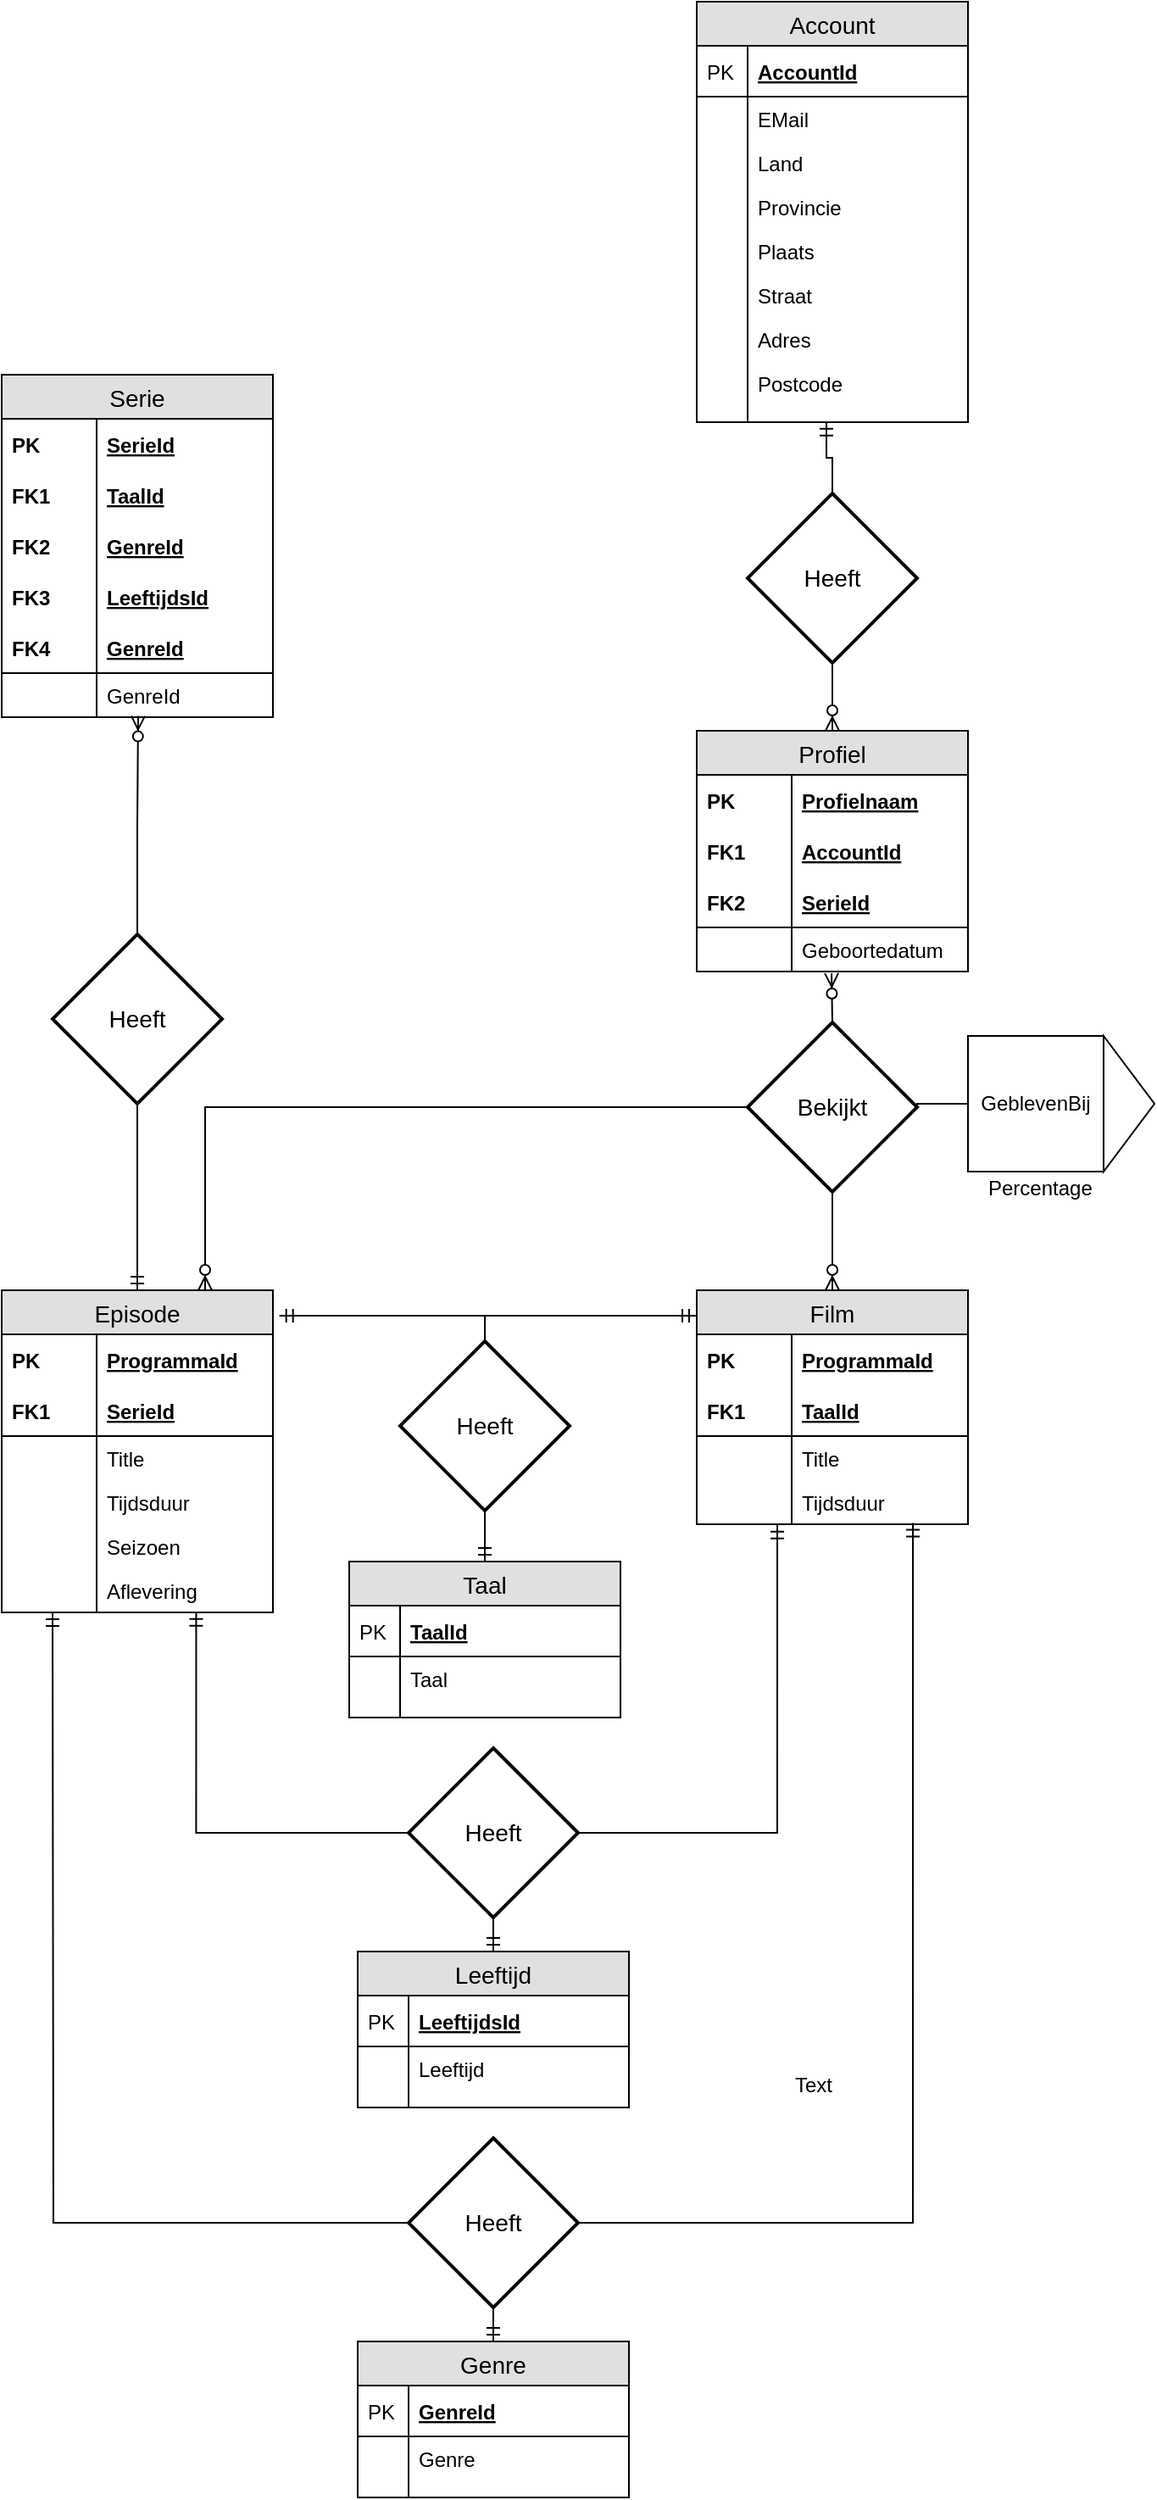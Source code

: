 <mxfile version="12.2.2" type="device" pages="1"><diagram id="GTF6Y3XMVISHfkGuBx8w" name="Page-1"><mxGraphModel dx="1010" dy="579" grid="1" gridSize="10" guides="0" tooltips="1" connect="1" arrows="1" fold="1" page="1" pageScale="1" pageWidth="727" pageHeight="869" math="0" shadow="0"><root><mxCell id="0"/><mxCell id="1" parent="0"/><mxCell id="_Yb_HPhV_zAdE_0xKmU--7" value="Taal" style="swimlane;fontStyle=0;childLayout=stackLayout;horizontal=1;startSize=26;fillColor=#e0e0e0;horizontalStack=0;resizeParent=1;resizeParentMax=0;resizeLast=0;collapsible=1;marginBottom=0;swimlaneFillColor=#ffffff;align=center;fontSize=14;" parent="1" vertex="1"><mxGeometry x="235" y="950" width="160" height="92" as="geometry"/></mxCell><mxCell id="_Yb_HPhV_zAdE_0xKmU--8" value="TaalId" style="shape=partialRectangle;top=0;left=0;right=0;bottom=1;align=left;verticalAlign=middle;fillColor=none;spacingLeft=34;spacingRight=4;overflow=hidden;rotatable=0;points=[[0,0.5],[1,0.5]];portConstraint=eastwest;dropTarget=0;fontStyle=5;fontSize=12;" parent="_Yb_HPhV_zAdE_0xKmU--7" vertex="1"><mxGeometry y="26" width="160" height="30" as="geometry"/></mxCell><mxCell id="_Yb_HPhV_zAdE_0xKmU--9" value="PK" style="shape=partialRectangle;top=0;left=0;bottom=0;fillColor=none;align=left;verticalAlign=middle;spacingLeft=4;spacingRight=4;overflow=hidden;rotatable=0;points=[];portConstraint=eastwest;part=1;fontSize=12;" parent="_Yb_HPhV_zAdE_0xKmU--8" vertex="1" connectable="0"><mxGeometry width="30" height="30" as="geometry"/></mxCell><mxCell id="_Yb_HPhV_zAdE_0xKmU--10" value="Taal" style="shape=partialRectangle;top=0;left=0;right=0;bottom=0;align=left;verticalAlign=top;fillColor=none;spacingLeft=34;spacingRight=4;overflow=hidden;rotatable=0;points=[[0,0.5],[1,0.5]];portConstraint=eastwest;dropTarget=0;fontSize=12;" parent="_Yb_HPhV_zAdE_0xKmU--7" vertex="1"><mxGeometry y="56" width="160" height="26" as="geometry"/></mxCell><mxCell id="_Yb_HPhV_zAdE_0xKmU--11" value="" style="shape=partialRectangle;top=0;left=0;bottom=0;fillColor=none;align=left;verticalAlign=top;spacingLeft=4;spacingRight=4;overflow=hidden;rotatable=0;points=[];portConstraint=eastwest;part=1;fontSize=12;" parent="_Yb_HPhV_zAdE_0xKmU--10" vertex="1" connectable="0"><mxGeometry width="30" height="26" as="geometry"/></mxCell><mxCell id="_Yb_HPhV_zAdE_0xKmU--16" value="" style="shape=partialRectangle;top=0;left=0;right=0;bottom=0;align=left;verticalAlign=top;fillColor=none;spacingLeft=34;spacingRight=4;overflow=hidden;rotatable=0;points=[[0,0.5],[1,0.5]];portConstraint=eastwest;dropTarget=0;fontSize=12;" parent="_Yb_HPhV_zAdE_0xKmU--7" vertex="1"><mxGeometry y="82" width="160" height="10" as="geometry"/></mxCell><mxCell id="_Yb_HPhV_zAdE_0xKmU--17" value="" style="shape=partialRectangle;top=0;left=0;bottom=0;fillColor=none;align=left;verticalAlign=top;spacingLeft=4;spacingRight=4;overflow=hidden;rotatable=0;points=[];portConstraint=eastwest;part=1;fontSize=12;" parent="_Yb_HPhV_zAdE_0xKmU--16" vertex="1" connectable="0"><mxGeometry width="30" height="10" as="geometry"/></mxCell><mxCell id="_Yb_HPhV_zAdE_0xKmU--18" value="Leeftijd" style="swimlane;fontStyle=0;childLayout=stackLayout;horizontal=1;startSize=26;fillColor=#e0e0e0;horizontalStack=0;resizeParent=1;resizeParentMax=0;resizeLast=0;collapsible=1;marginBottom=0;swimlaneFillColor=#ffffff;align=center;fontSize=14;" parent="1" vertex="1"><mxGeometry x="240" y="1180" width="160" height="92" as="geometry"/></mxCell><mxCell id="_Yb_HPhV_zAdE_0xKmU--19" value="LeeftijdsId" style="shape=partialRectangle;top=0;left=0;right=0;bottom=1;align=left;verticalAlign=middle;fillColor=none;spacingLeft=34;spacingRight=4;overflow=hidden;rotatable=0;points=[[0,0.5],[1,0.5]];portConstraint=eastwest;dropTarget=0;fontStyle=5;fontSize=12;" parent="_Yb_HPhV_zAdE_0xKmU--18" vertex="1"><mxGeometry y="26" width="160" height="30" as="geometry"/></mxCell><mxCell id="_Yb_HPhV_zAdE_0xKmU--20" value="PK" style="shape=partialRectangle;top=0;left=0;bottom=0;fillColor=none;align=left;verticalAlign=middle;spacingLeft=4;spacingRight=4;overflow=hidden;rotatable=0;points=[];portConstraint=eastwest;part=1;fontSize=12;" parent="_Yb_HPhV_zAdE_0xKmU--19" vertex="1" connectable="0"><mxGeometry width="30" height="30" as="geometry"/></mxCell><mxCell id="_Yb_HPhV_zAdE_0xKmU--21" value="Leeftijd" style="shape=partialRectangle;top=0;left=0;right=0;bottom=0;align=left;verticalAlign=top;fillColor=none;spacingLeft=34;spacingRight=4;overflow=hidden;rotatable=0;points=[[0,0.5],[1,0.5]];portConstraint=eastwest;dropTarget=0;fontSize=12;" parent="_Yb_HPhV_zAdE_0xKmU--18" vertex="1"><mxGeometry y="56" width="160" height="26" as="geometry"/></mxCell><mxCell id="_Yb_HPhV_zAdE_0xKmU--22" value="" style="shape=partialRectangle;top=0;left=0;bottom=0;fillColor=none;align=left;verticalAlign=top;spacingLeft=4;spacingRight=4;overflow=hidden;rotatable=0;points=[];portConstraint=eastwest;part=1;fontSize=12;" parent="_Yb_HPhV_zAdE_0xKmU--21" vertex="1" connectable="0"><mxGeometry width="30" height="26" as="geometry"/></mxCell><mxCell id="_Yb_HPhV_zAdE_0xKmU--27" value="" style="shape=partialRectangle;top=0;left=0;right=0;bottom=0;align=left;verticalAlign=top;fillColor=none;spacingLeft=34;spacingRight=4;overflow=hidden;rotatable=0;points=[[0,0.5],[1,0.5]];portConstraint=eastwest;dropTarget=0;fontSize=12;" parent="_Yb_HPhV_zAdE_0xKmU--18" vertex="1"><mxGeometry y="82" width="160" height="10" as="geometry"/></mxCell><mxCell id="_Yb_HPhV_zAdE_0xKmU--28" value="" style="shape=partialRectangle;top=0;left=0;bottom=0;fillColor=none;align=left;verticalAlign=top;spacingLeft=4;spacingRight=4;overflow=hidden;rotatable=0;points=[];portConstraint=eastwest;part=1;fontSize=12;" parent="_Yb_HPhV_zAdE_0xKmU--27" vertex="1" connectable="0"><mxGeometry width="30" height="10" as="geometry"/></mxCell><mxCell id="_Yb_HPhV_zAdE_0xKmU--29" value="Genre" style="swimlane;fontStyle=0;childLayout=stackLayout;horizontal=1;startSize=26;fillColor=#e0e0e0;horizontalStack=0;resizeParent=1;resizeParentMax=0;resizeLast=0;collapsible=1;marginBottom=0;swimlaneFillColor=#ffffff;align=center;fontSize=14;" parent="1" vertex="1"><mxGeometry x="240" y="1410" width="160" height="92" as="geometry"/></mxCell><mxCell id="_Yb_HPhV_zAdE_0xKmU--30" value="GenreId" style="shape=partialRectangle;top=0;left=0;right=0;bottom=1;align=left;verticalAlign=middle;fillColor=none;spacingLeft=34;spacingRight=4;overflow=hidden;rotatable=0;points=[[0,0.5],[1,0.5]];portConstraint=eastwest;dropTarget=0;fontStyle=5;fontSize=12;" parent="_Yb_HPhV_zAdE_0xKmU--29" vertex="1"><mxGeometry y="26" width="160" height="30" as="geometry"/></mxCell><mxCell id="_Yb_HPhV_zAdE_0xKmU--31" value="PK" style="shape=partialRectangle;top=0;left=0;bottom=0;fillColor=none;align=left;verticalAlign=middle;spacingLeft=4;spacingRight=4;overflow=hidden;rotatable=0;points=[];portConstraint=eastwest;part=1;fontSize=12;" parent="_Yb_HPhV_zAdE_0xKmU--30" vertex="1" connectable="0"><mxGeometry width="30" height="30" as="geometry"/></mxCell><mxCell id="_Yb_HPhV_zAdE_0xKmU--32" value="Genre" style="shape=partialRectangle;top=0;left=0;right=0;bottom=0;align=left;verticalAlign=top;fillColor=none;spacingLeft=34;spacingRight=4;overflow=hidden;rotatable=0;points=[[0,0.5],[1,0.5]];portConstraint=eastwest;dropTarget=0;fontSize=12;" parent="_Yb_HPhV_zAdE_0xKmU--29" vertex="1"><mxGeometry y="56" width="160" height="26" as="geometry"/></mxCell><mxCell id="_Yb_HPhV_zAdE_0xKmU--33" value="" style="shape=partialRectangle;top=0;left=0;bottom=0;fillColor=none;align=left;verticalAlign=top;spacingLeft=4;spacingRight=4;overflow=hidden;rotatable=0;points=[];portConstraint=eastwest;part=1;fontSize=12;" parent="_Yb_HPhV_zAdE_0xKmU--32" vertex="1" connectable="0"><mxGeometry width="30" height="26" as="geometry"/></mxCell><mxCell id="_Yb_HPhV_zAdE_0xKmU--38" value="" style="shape=partialRectangle;top=0;left=0;right=0;bottom=0;align=left;verticalAlign=top;fillColor=none;spacingLeft=34;spacingRight=4;overflow=hidden;rotatable=0;points=[[0,0.5],[1,0.5]];portConstraint=eastwest;dropTarget=0;fontSize=12;" parent="_Yb_HPhV_zAdE_0xKmU--29" vertex="1"><mxGeometry y="82" width="160" height="10" as="geometry"/></mxCell><mxCell id="_Yb_HPhV_zAdE_0xKmU--39" value="" style="shape=partialRectangle;top=0;left=0;bottom=0;fillColor=none;align=left;verticalAlign=top;spacingLeft=4;spacingRight=4;overflow=hidden;rotatable=0;points=[];portConstraint=eastwest;part=1;fontSize=12;" parent="_Yb_HPhV_zAdE_0xKmU--38" vertex="1" connectable="0"><mxGeometry width="30" height="10" as="geometry"/></mxCell><mxCell id="_Yb_HPhV_zAdE_0xKmU--40" value="Serie" style="swimlane;fontStyle=0;childLayout=stackLayout;horizontal=1;startSize=26;fillColor=#e0e0e0;horizontalStack=0;resizeParent=1;resizeParentMax=0;resizeLast=0;collapsible=1;marginBottom=0;swimlaneFillColor=#ffffff;align=center;fontSize=14;" parent="1" vertex="1"><mxGeometry x="30" y="250" width="160" height="202" as="geometry"/></mxCell><mxCell id="_Yb_HPhV_zAdE_0xKmU--41" value="SerieId" style="shape=partialRectangle;top=0;left=0;right=0;bottom=0;align=left;verticalAlign=middle;fillColor=none;spacingLeft=60;spacingRight=4;overflow=hidden;rotatable=0;points=[[0,0.5],[1,0.5]];portConstraint=eastwest;dropTarget=0;fontStyle=5;fontSize=12;" parent="_Yb_HPhV_zAdE_0xKmU--40" vertex="1"><mxGeometry y="26" width="160" height="30" as="geometry"/></mxCell><mxCell id="_Yb_HPhV_zAdE_0xKmU--42" value="PK" style="shape=partialRectangle;fontStyle=1;top=0;left=0;bottom=0;fillColor=none;align=left;verticalAlign=middle;spacingLeft=4;spacingRight=4;overflow=hidden;rotatable=0;points=[];portConstraint=eastwest;part=1;fontSize=12;" parent="_Yb_HPhV_zAdE_0xKmU--41" vertex="1" connectable="0"><mxGeometry width="56" height="30" as="geometry"/></mxCell><mxCell id="_Yb_HPhV_zAdE_0xKmU--49" value="TaalId" style="shape=partialRectangle;top=0;left=0;right=0;bottom=0;align=left;verticalAlign=middle;fillColor=none;spacingLeft=60;spacingRight=4;overflow=hidden;rotatable=0;points=[[0,0.5],[1,0.5]];portConstraint=eastwest;dropTarget=0;fontStyle=5;fontSize=12;dashed=1;" parent="_Yb_HPhV_zAdE_0xKmU--40" vertex="1"><mxGeometry y="56" width="160" height="30" as="geometry"/></mxCell><mxCell id="_Yb_HPhV_zAdE_0xKmU--50" value="FK1" style="shape=partialRectangle;fontStyle=1;top=0;left=0;bottom=0;fillColor=none;align=left;verticalAlign=middle;spacingLeft=4;spacingRight=4;overflow=hidden;rotatable=0;points=[];portConstraint=eastwest;part=1;fontSize=12;" parent="_Yb_HPhV_zAdE_0xKmU--49" vertex="1" connectable="0"><mxGeometry width="56" height="30" as="geometry"/></mxCell><mxCell id="_Yb_HPhV_zAdE_0xKmU--53" value="GenreId" style="shape=partialRectangle;top=0;left=0;right=0;bottom=0;align=left;verticalAlign=middle;fillColor=none;spacingLeft=60;spacingRight=4;overflow=hidden;rotatable=0;points=[[0,0.5],[1,0.5]];portConstraint=eastwest;dropTarget=0;fontStyle=5;fontSize=12;dashed=1;" parent="_Yb_HPhV_zAdE_0xKmU--40" vertex="1"><mxGeometry y="86" width="160" height="30" as="geometry"/></mxCell><mxCell id="_Yb_HPhV_zAdE_0xKmU--54" value="FK2" style="shape=partialRectangle;fontStyle=1;top=0;left=0;bottom=0;fillColor=none;align=left;verticalAlign=middle;spacingLeft=4;spacingRight=4;overflow=hidden;rotatable=0;points=[];portConstraint=eastwest;part=1;fontSize=12;" parent="_Yb_HPhV_zAdE_0xKmU--53" vertex="1" connectable="0"><mxGeometry width="56" height="30" as="geometry"/></mxCell><mxCell id="_Yb_HPhV_zAdE_0xKmU--51" value="LeeftijdsId" style="shape=partialRectangle;top=0;left=0;right=0;bottom=0;align=left;verticalAlign=middle;fillColor=none;spacingLeft=60;spacingRight=4;overflow=hidden;rotatable=0;points=[[0,0.5],[1,0.5]];portConstraint=eastwest;dropTarget=0;fontStyle=5;fontSize=12;dashed=1;" parent="_Yb_HPhV_zAdE_0xKmU--40" vertex="1"><mxGeometry y="116" width="160" height="30" as="geometry"/></mxCell><mxCell id="_Yb_HPhV_zAdE_0xKmU--52" value="FK3" style="shape=partialRectangle;fontStyle=1;top=0;left=0;bottom=0;fillColor=none;align=left;verticalAlign=middle;spacingLeft=4;spacingRight=4;overflow=hidden;rotatable=0;points=[];portConstraint=eastwest;part=1;fontSize=12;" parent="_Yb_HPhV_zAdE_0xKmU--51" vertex="1" connectable="0"><mxGeometry width="56" height="30" as="geometry"/></mxCell><mxCell id="_Yb_HPhV_zAdE_0xKmU--43" value="GenreId" style="shape=partialRectangle;top=0;left=0;right=0;bottom=1;align=left;verticalAlign=middle;fillColor=none;spacingLeft=60;spacingRight=4;overflow=hidden;rotatable=0;points=[[0,0.5],[1,0.5]];portConstraint=eastwest;dropTarget=0;fontStyle=5;fontSize=12;" parent="_Yb_HPhV_zAdE_0xKmU--40" vertex="1"><mxGeometry y="146" width="160" height="30" as="geometry"/></mxCell><mxCell id="_Yb_HPhV_zAdE_0xKmU--44" value="FK4" style="shape=partialRectangle;fontStyle=1;top=0;left=0;bottom=0;fillColor=none;align=left;verticalAlign=middle;spacingLeft=4;spacingRight=4;overflow=hidden;rotatable=0;points=[];portConstraint=eastwest;part=1;fontSize=12;" parent="_Yb_HPhV_zAdE_0xKmU--43" vertex="1" connectable="0"><mxGeometry width="56" height="30" as="geometry"/></mxCell><mxCell id="_Yb_HPhV_zAdE_0xKmU--45" value="GenreId" style="shape=partialRectangle;top=0;left=0;right=0;bottom=0;align=left;verticalAlign=top;fillColor=none;spacingLeft=60;spacingRight=4;overflow=hidden;rotatable=0;points=[[0,0.5],[1,0.5]];portConstraint=eastwest;dropTarget=0;fontSize=12;" parent="_Yb_HPhV_zAdE_0xKmU--40" vertex="1"><mxGeometry y="176" width="160" height="26" as="geometry"/></mxCell><mxCell id="_Yb_HPhV_zAdE_0xKmU--46" value="" style="shape=partialRectangle;top=0;left=0;bottom=0;fillColor=none;align=left;verticalAlign=top;spacingLeft=4;spacingRight=4;overflow=hidden;rotatable=0;points=[];portConstraint=eastwest;part=1;fontSize=12;" parent="_Yb_HPhV_zAdE_0xKmU--45" vertex="1" connectable="0"><mxGeometry width="56" height="26" as="geometry"/></mxCell><mxCell id="_Yb_HPhV_zAdE_0xKmU--80" value="Episode" style="swimlane;fontStyle=0;childLayout=stackLayout;horizontal=1;startSize=26;fillColor=#e0e0e0;horizontalStack=0;resizeParent=1;resizeParentMax=0;resizeLast=0;collapsible=1;marginBottom=0;swimlaneFillColor=#ffffff;align=center;fontSize=14;" parent="1" vertex="1"><mxGeometry x="30" y="790" width="160" height="190" as="geometry"/></mxCell><mxCell id="_Yb_HPhV_zAdE_0xKmU--81" value="ProgrammaId" style="shape=partialRectangle;top=0;left=0;right=0;bottom=0;align=left;verticalAlign=middle;fillColor=none;spacingLeft=60;spacingRight=4;overflow=hidden;rotatable=0;points=[[0,0.5],[1,0.5]];portConstraint=eastwest;dropTarget=0;fontStyle=5;fontSize=12;" parent="_Yb_HPhV_zAdE_0xKmU--80" vertex="1"><mxGeometry y="26" width="160" height="30" as="geometry"/></mxCell><mxCell id="_Yb_HPhV_zAdE_0xKmU--82" value="PK" style="shape=partialRectangle;fontStyle=1;top=0;left=0;bottom=0;fillColor=none;align=left;verticalAlign=middle;spacingLeft=4;spacingRight=4;overflow=hidden;rotatable=0;points=[];portConstraint=eastwest;part=1;fontSize=12;" parent="_Yb_HPhV_zAdE_0xKmU--81" vertex="1" connectable="0"><mxGeometry width="56" height="30" as="geometry"/></mxCell><mxCell id="_Yb_HPhV_zAdE_0xKmU--83" value="SerieId" style="shape=partialRectangle;top=0;left=0;right=0;bottom=1;align=left;verticalAlign=middle;fillColor=none;spacingLeft=60;spacingRight=4;overflow=hidden;rotatable=0;points=[[0,0.5],[1,0.5]];portConstraint=eastwest;dropTarget=0;fontStyle=5;fontSize=12;" parent="_Yb_HPhV_zAdE_0xKmU--80" vertex="1"><mxGeometry y="56" width="160" height="30" as="geometry"/></mxCell><mxCell id="_Yb_HPhV_zAdE_0xKmU--84" value="FK1" style="shape=partialRectangle;fontStyle=1;top=0;left=0;bottom=0;fillColor=none;align=left;verticalAlign=middle;spacingLeft=4;spacingRight=4;overflow=hidden;rotatable=0;points=[];portConstraint=eastwest;part=1;fontSize=12;" parent="_Yb_HPhV_zAdE_0xKmU--83" vertex="1" connectable="0"><mxGeometry width="56" height="30" as="geometry"/></mxCell><mxCell id="_Yb_HPhV_zAdE_0xKmU--85" value="Title" style="shape=partialRectangle;top=0;left=0;right=0;bottom=0;align=left;verticalAlign=top;fillColor=none;spacingLeft=60;spacingRight=4;overflow=hidden;rotatable=0;points=[[0,0.5],[1,0.5]];portConstraint=eastwest;dropTarget=0;fontSize=12;" parent="_Yb_HPhV_zAdE_0xKmU--80" vertex="1"><mxGeometry y="86" width="160" height="26" as="geometry"/></mxCell><mxCell id="_Yb_HPhV_zAdE_0xKmU--86" value="" style="shape=partialRectangle;top=0;left=0;bottom=0;fillColor=none;align=left;verticalAlign=top;spacingLeft=4;spacingRight=4;overflow=hidden;rotatable=0;points=[];portConstraint=eastwest;part=1;fontSize=12;" parent="_Yb_HPhV_zAdE_0xKmU--85" vertex="1" connectable="0"><mxGeometry width="56" height="26" as="geometry"/></mxCell><mxCell id="_Yb_HPhV_zAdE_0xKmU--92" value="Tijdsduur" style="shape=partialRectangle;top=0;left=0;right=0;bottom=0;align=left;verticalAlign=top;fillColor=none;spacingLeft=60;spacingRight=4;overflow=hidden;rotatable=0;points=[[0,0.5],[1,0.5]];portConstraint=eastwest;dropTarget=0;fontSize=12;" parent="_Yb_HPhV_zAdE_0xKmU--80" vertex="1"><mxGeometry y="112" width="160" height="26" as="geometry"/></mxCell><mxCell id="_Yb_HPhV_zAdE_0xKmU--93" value="" style="shape=partialRectangle;top=0;left=0;bottom=0;fillColor=none;align=left;verticalAlign=top;spacingLeft=4;spacingRight=4;overflow=hidden;rotatable=0;points=[];portConstraint=eastwest;part=1;fontSize=12;" parent="_Yb_HPhV_zAdE_0xKmU--92" vertex="1" connectable="0"><mxGeometry width="56" height="26" as="geometry"/></mxCell><mxCell id="_Yb_HPhV_zAdE_0xKmU--94" value="Seizoen" style="shape=partialRectangle;top=0;left=0;right=0;bottom=0;align=left;verticalAlign=top;fillColor=none;spacingLeft=60;spacingRight=4;overflow=hidden;rotatable=0;points=[[0,0.5],[1,0.5]];portConstraint=eastwest;dropTarget=0;fontSize=12;" parent="_Yb_HPhV_zAdE_0xKmU--80" vertex="1"><mxGeometry y="138" width="160" height="26" as="geometry"/></mxCell><mxCell id="_Yb_HPhV_zAdE_0xKmU--95" value="" style="shape=partialRectangle;top=0;left=0;bottom=0;fillColor=none;align=left;verticalAlign=top;spacingLeft=4;spacingRight=4;overflow=hidden;rotatable=0;points=[];portConstraint=eastwest;part=1;fontSize=12;" parent="_Yb_HPhV_zAdE_0xKmU--94" vertex="1" connectable="0"><mxGeometry width="56" height="26" as="geometry"/></mxCell><mxCell id="_Yb_HPhV_zAdE_0xKmU--96" value="Aflevering" style="shape=partialRectangle;top=0;left=0;right=0;bottom=0;align=left;verticalAlign=top;fillColor=none;spacingLeft=60;spacingRight=4;overflow=hidden;rotatable=0;points=[[0,0.5],[1,0.5]];portConstraint=eastwest;dropTarget=0;fontSize=12;" parent="_Yb_HPhV_zAdE_0xKmU--80" vertex="1"><mxGeometry y="164" width="160" height="26" as="geometry"/></mxCell><mxCell id="_Yb_HPhV_zAdE_0xKmU--97" value="" style="shape=partialRectangle;top=0;left=0;bottom=0;fillColor=none;align=left;verticalAlign=top;spacingLeft=4;spacingRight=4;overflow=hidden;rotatable=0;points=[];portConstraint=eastwest;part=1;fontSize=12;" parent="_Yb_HPhV_zAdE_0xKmU--96" vertex="1" connectable="0"><mxGeometry width="56" height="26" as="geometry"/></mxCell><mxCell id="_Yb_HPhV_zAdE_0xKmU--98" value="Film" style="swimlane;fontStyle=0;childLayout=stackLayout;horizontal=1;startSize=26;fillColor=#e0e0e0;horizontalStack=0;resizeParent=1;resizeParentMax=0;resizeLast=0;collapsible=1;marginBottom=0;swimlaneFillColor=#ffffff;align=center;fontSize=14;" parent="1" vertex="1"><mxGeometry x="440" y="790" width="160" height="138" as="geometry"/></mxCell><mxCell id="_Yb_HPhV_zAdE_0xKmU--99" value="ProgrammaId" style="shape=partialRectangle;top=0;left=0;right=0;bottom=0;align=left;verticalAlign=middle;fillColor=none;spacingLeft=60;spacingRight=4;overflow=hidden;rotatable=0;points=[[0,0.5],[1,0.5]];portConstraint=eastwest;dropTarget=0;fontStyle=5;fontSize=12;" parent="_Yb_HPhV_zAdE_0xKmU--98" vertex="1"><mxGeometry y="26" width="160" height="30" as="geometry"/></mxCell><mxCell id="_Yb_HPhV_zAdE_0xKmU--100" value="PK" style="shape=partialRectangle;fontStyle=1;top=0;left=0;bottom=0;fillColor=none;align=left;verticalAlign=middle;spacingLeft=4;spacingRight=4;overflow=hidden;rotatable=0;points=[];portConstraint=eastwest;part=1;fontSize=12;" parent="_Yb_HPhV_zAdE_0xKmU--99" vertex="1" connectable="0"><mxGeometry width="56" height="30" as="geometry"/></mxCell><mxCell id="_Yb_HPhV_zAdE_0xKmU--101" value="TaalId" style="shape=partialRectangle;top=0;left=0;right=0;bottom=1;align=left;verticalAlign=middle;fillColor=none;spacingLeft=60;spacingRight=4;overflow=hidden;rotatable=0;points=[[0,0.5],[1,0.5]];portConstraint=eastwest;dropTarget=0;fontStyle=5;fontSize=12;" parent="_Yb_HPhV_zAdE_0xKmU--98" vertex="1"><mxGeometry y="56" width="160" height="30" as="geometry"/></mxCell><mxCell id="_Yb_HPhV_zAdE_0xKmU--102" value="FK1" style="shape=partialRectangle;fontStyle=1;top=0;left=0;bottom=0;fillColor=none;align=left;verticalAlign=middle;spacingLeft=4;spacingRight=4;overflow=hidden;rotatable=0;points=[];portConstraint=eastwest;part=1;fontSize=12;" parent="_Yb_HPhV_zAdE_0xKmU--101" vertex="1" connectable="0"><mxGeometry width="56" height="30" as="geometry"/></mxCell><mxCell id="_Yb_HPhV_zAdE_0xKmU--103" value="Title" style="shape=partialRectangle;top=0;left=0;right=0;bottom=0;align=left;verticalAlign=top;fillColor=none;spacingLeft=60;spacingRight=4;overflow=hidden;rotatable=0;points=[[0,0.5],[1,0.5]];portConstraint=eastwest;dropTarget=0;fontSize=12;" parent="_Yb_HPhV_zAdE_0xKmU--98" vertex="1"><mxGeometry y="86" width="160" height="26" as="geometry"/></mxCell><mxCell id="_Yb_HPhV_zAdE_0xKmU--104" value="" style="shape=partialRectangle;top=0;left=0;bottom=0;fillColor=none;align=left;verticalAlign=top;spacingLeft=4;spacingRight=4;overflow=hidden;rotatable=0;points=[];portConstraint=eastwest;part=1;fontSize=12;" parent="_Yb_HPhV_zAdE_0xKmU--103" vertex="1" connectable="0"><mxGeometry width="56" height="26" as="geometry"/></mxCell><mxCell id="_Yb_HPhV_zAdE_0xKmU--105" value="Tijdsduur" style="shape=partialRectangle;top=0;left=0;right=0;bottom=0;align=left;verticalAlign=top;fillColor=none;spacingLeft=60;spacingRight=4;overflow=hidden;rotatable=0;points=[[0,0.5],[1,0.5]];portConstraint=eastwest;dropTarget=0;fontSize=12;" parent="_Yb_HPhV_zAdE_0xKmU--98" vertex="1"><mxGeometry y="112" width="160" height="26" as="geometry"/></mxCell><mxCell id="_Yb_HPhV_zAdE_0xKmU--106" value="" style="shape=partialRectangle;top=0;left=0;bottom=0;fillColor=none;align=left;verticalAlign=top;spacingLeft=4;spacingRight=4;overflow=hidden;rotatable=0;points=[];portConstraint=eastwest;part=1;fontSize=12;" parent="_Yb_HPhV_zAdE_0xKmU--105" vertex="1" connectable="0"><mxGeometry width="56" height="26" as="geometry"/></mxCell><mxCell id="_Yb_HPhV_zAdE_0xKmU--114" value="Account" style="swimlane;fontStyle=0;childLayout=stackLayout;horizontal=1;startSize=26;fillColor=#e0e0e0;horizontalStack=0;resizeParent=1;resizeParentMax=0;resizeLast=0;collapsible=1;marginBottom=0;swimlaneFillColor=#ffffff;align=center;fontSize=14;" parent="1" vertex="1"><mxGeometry x="440" y="30" width="160" height="248" as="geometry"/></mxCell><mxCell id="_Yb_HPhV_zAdE_0xKmU--115" value="AccountId" style="shape=partialRectangle;top=0;left=0;right=0;bottom=1;align=left;verticalAlign=middle;fillColor=none;spacingLeft=34;spacingRight=4;overflow=hidden;rotatable=0;points=[[0,0.5],[1,0.5]];portConstraint=eastwest;dropTarget=0;fontStyle=5;fontSize=12;" parent="_Yb_HPhV_zAdE_0xKmU--114" vertex="1"><mxGeometry y="26" width="160" height="30" as="geometry"/></mxCell><mxCell id="_Yb_HPhV_zAdE_0xKmU--116" value="PK" style="shape=partialRectangle;top=0;left=0;bottom=0;fillColor=none;align=left;verticalAlign=middle;spacingLeft=4;spacingRight=4;overflow=hidden;rotatable=0;points=[];portConstraint=eastwest;part=1;fontSize=12;" parent="_Yb_HPhV_zAdE_0xKmU--115" vertex="1" connectable="0"><mxGeometry width="30" height="30" as="geometry"/></mxCell><mxCell id="_Yb_HPhV_zAdE_0xKmU--117" value="EMail" style="shape=partialRectangle;top=0;left=0;right=0;bottom=0;align=left;verticalAlign=top;fillColor=none;spacingLeft=34;spacingRight=4;overflow=hidden;rotatable=0;points=[[0,0.5],[1,0.5]];portConstraint=eastwest;dropTarget=0;fontSize=12;" parent="_Yb_HPhV_zAdE_0xKmU--114" vertex="1"><mxGeometry y="56" width="160" height="26" as="geometry"/></mxCell><mxCell id="_Yb_HPhV_zAdE_0xKmU--118" value="" style="shape=partialRectangle;top=0;left=0;bottom=0;fillColor=none;align=left;verticalAlign=top;spacingLeft=4;spacingRight=4;overflow=hidden;rotatable=0;points=[];portConstraint=eastwest;part=1;fontSize=12;" parent="_Yb_HPhV_zAdE_0xKmU--117" vertex="1" connectable="0"><mxGeometry width="30" height="26" as="geometry"/></mxCell><mxCell id="_Yb_HPhV_zAdE_0xKmU--119" value="Land" style="shape=partialRectangle;top=0;left=0;right=0;bottom=0;align=left;verticalAlign=top;fillColor=none;spacingLeft=34;spacingRight=4;overflow=hidden;rotatable=0;points=[[0,0.5],[1,0.5]];portConstraint=eastwest;dropTarget=0;fontSize=12;" parent="_Yb_HPhV_zAdE_0xKmU--114" vertex="1"><mxGeometry y="82" width="160" height="26" as="geometry"/></mxCell><mxCell id="_Yb_HPhV_zAdE_0xKmU--120" value="" style="shape=partialRectangle;top=0;left=0;bottom=0;fillColor=none;align=left;verticalAlign=top;spacingLeft=4;spacingRight=4;overflow=hidden;rotatable=0;points=[];portConstraint=eastwest;part=1;fontSize=12;" parent="_Yb_HPhV_zAdE_0xKmU--119" vertex="1" connectable="0"><mxGeometry width="30" height="26" as="geometry"/></mxCell><mxCell id="_Yb_HPhV_zAdE_0xKmU--132" value="Provincie" style="shape=partialRectangle;top=0;left=0;right=0;bottom=0;align=left;verticalAlign=top;fillColor=none;spacingLeft=34;spacingRight=4;overflow=hidden;rotatable=0;points=[[0,0.5],[1,0.5]];portConstraint=eastwest;dropTarget=0;fontSize=12;" parent="_Yb_HPhV_zAdE_0xKmU--114" vertex="1"><mxGeometry y="108" width="160" height="26" as="geometry"/></mxCell><mxCell id="_Yb_HPhV_zAdE_0xKmU--133" value="" style="shape=partialRectangle;top=0;left=0;bottom=0;fillColor=none;align=left;verticalAlign=top;spacingLeft=4;spacingRight=4;overflow=hidden;rotatable=0;points=[];portConstraint=eastwest;part=1;fontSize=12;" parent="_Yb_HPhV_zAdE_0xKmU--132" vertex="1" connectable="0"><mxGeometry width="30" height="26" as="geometry"/></mxCell><mxCell id="_Yb_HPhV_zAdE_0xKmU--121" value="Plaats" style="shape=partialRectangle;top=0;left=0;right=0;bottom=0;align=left;verticalAlign=top;fillColor=none;spacingLeft=34;spacingRight=4;overflow=hidden;rotatable=0;points=[[0,0.5],[1,0.5]];portConstraint=eastwest;dropTarget=0;fontSize=12;" parent="_Yb_HPhV_zAdE_0xKmU--114" vertex="1"><mxGeometry y="134" width="160" height="26" as="geometry"/></mxCell><mxCell id="_Yb_HPhV_zAdE_0xKmU--122" value="" style="shape=partialRectangle;top=0;left=0;bottom=0;fillColor=none;align=left;verticalAlign=top;spacingLeft=4;spacingRight=4;overflow=hidden;rotatable=0;points=[];portConstraint=eastwest;part=1;fontSize=12;" parent="_Yb_HPhV_zAdE_0xKmU--121" vertex="1" connectable="0"><mxGeometry width="30" height="26" as="geometry"/></mxCell><mxCell id="_Yb_HPhV_zAdE_0xKmU--134" value="Straat" style="shape=partialRectangle;top=0;left=0;right=0;bottom=0;align=left;verticalAlign=top;fillColor=none;spacingLeft=34;spacingRight=4;overflow=hidden;rotatable=0;points=[[0,0.5],[1,0.5]];portConstraint=eastwest;dropTarget=0;fontSize=12;" parent="_Yb_HPhV_zAdE_0xKmU--114" vertex="1"><mxGeometry y="160" width="160" height="26" as="geometry"/></mxCell><mxCell id="_Yb_HPhV_zAdE_0xKmU--135" value="" style="shape=partialRectangle;top=0;left=0;bottom=0;fillColor=none;align=left;verticalAlign=top;spacingLeft=4;spacingRight=4;overflow=hidden;rotatable=0;points=[];portConstraint=eastwest;part=1;fontSize=12;" parent="_Yb_HPhV_zAdE_0xKmU--134" vertex="1" connectable="0"><mxGeometry width="30" height="26" as="geometry"/></mxCell><mxCell id="_Yb_HPhV_zAdE_0xKmU--138" value="Adres" style="shape=partialRectangle;top=0;left=0;right=0;bottom=0;align=left;verticalAlign=top;fillColor=none;spacingLeft=34;spacingRight=4;overflow=hidden;rotatable=0;points=[[0,0.5],[1,0.5]];portConstraint=eastwest;dropTarget=0;fontSize=12;" parent="_Yb_HPhV_zAdE_0xKmU--114" vertex="1"><mxGeometry y="186" width="160" height="26" as="geometry"/></mxCell><mxCell id="_Yb_HPhV_zAdE_0xKmU--139" value="" style="shape=partialRectangle;top=0;left=0;bottom=0;fillColor=none;align=left;verticalAlign=top;spacingLeft=4;spacingRight=4;overflow=hidden;rotatable=0;points=[];portConstraint=eastwest;part=1;fontSize=12;" parent="_Yb_HPhV_zAdE_0xKmU--138" vertex="1" connectable="0"><mxGeometry width="30" height="26" as="geometry"/></mxCell><mxCell id="_Yb_HPhV_zAdE_0xKmU--136" value="Postcode" style="shape=partialRectangle;top=0;left=0;right=0;bottom=0;align=left;verticalAlign=top;fillColor=none;spacingLeft=34;spacingRight=4;overflow=hidden;rotatable=0;points=[[0,0.5],[1,0.5]];portConstraint=eastwest;dropTarget=0;fontSize=12;" parent="_Yb_HPhV_zAdE_0xKmU--114" vertex="1"><mxGeometry y="212" width="160" height="26" as="geometry"/></mxCell><mxCell id="_Yb_HPhV_zAdE_0xKmU--137" value="" style="shape=partialRectangle;top=0;left=0;bottom=0;fillColor=none;align=left;verticalAlign=top;spacingLeft=4;spacingRight=4;overflow=hidden;rotatable=0;points=[];portConstraint=eastwest;part=1;fontSize=12;" parent="_Yb_HPhV_zAdE_0xKmU--136" vertex="1" connectable="0"><mxGeometry width="30" height="26" as="geometry"/></mxCell><mxCell id="_Yb_HPhV_zAdE_0xKmU--123" value="" style="shape=partialRectangle;top=0;left=0;right=0;bottom=0;align=left;verticalAlign=top;fillColor=none;spacingLeft=34;spacingRight=4;overflow=hidden;rotatable=0;points=[[0,0.5],[1,0.5]];portConstraint=eastwest;dropTarget=0;fontSize=12;" parent="_Yb_HPhV_zAdE_0xKmU--114" vertex="1"><mxGeometry y="238" width="160" height="10" as="geometry"/></mxCell><mxCell id="_Yb_HPhV_zAdE_0xKmU--124" value="" style="shape=partialRectangle;top=0;left=0;bottom=0;fillColor=none;align=left;verticalAlign=top;spacingLeft=4;spacingRight=4;overflow=hidden;rotatable=0;points=[];portConstraint=eastwest;part=1;fontSize=12;" parent="_Yb_HPhV_zAdE_0xKmU--123" vertex="1" connectable="0"><mxGeometry width="30" height="10" as="geometry"/></mxCell><mxCell id="_Yb_HPhV_zAdE_0xKmU--125" value="Profiel" style="swimlane;fontStyle=0;childLayout=stackLayout;horizontal=1;startSize=26;fillColor=#e0e0e0;horizontalStack=0;resizeParent=1;resizeParentMax=0;resizeLast=0;collapsible=1;marginBottom=0;swimlaneFillColor=#ffffff;align=center;fontSize=14;" parent="1" vertex="1"><mxGeometry x="440" y="460" width="160" height="142" as="geometry"/></mxCell><mxCell id="_Yb_HPhV_zAdE_0xKmU--126" value="Profielnaam" style="shape=partialRectangle;top=0;left=0;right=0;bottom=0;align=left;verticalAlign=middle;fillColor=none;spacingLeft=60;spacingRight=4;overflow=hidden;rotatable=0;points=[[0,0.5],[1,0.5]];portConstraint=eastwest;dropTarget=0;fontStyle=5;fontSize=12;" parent="_Yb_HPhV_zAdE_0xKmU--125" vertex="1"><mxGeometry y="26" width="160" height="30" as="geometry"/></mxCell><mxCell id="_Yb_HPhV_zAdE_0xKmU--127" value="PK" style="shape=partialRectangle;fontStyle=1;top=0;left=0;bottom=0;fillColor=none;align=left;verticalAlign=middle;spacingLeft=4;spacingRight=4;overflow=hidden;rotatable=0;points=[];portConstraint=eastwest;part=1;fontSize=12;" parent="_Yb_HPhV_zAdE_0xKmU--126" vertex="1" connectable="0"><mxGeometry width="56" height="30" as="geometry"/></mxCell><mxCell id="ANS_Dbhldscqg895gSWj-4" value="AccountId" style="shape=partialRectangle;top=0;left=0;right=0;bottom=0;align=left;verticalAlign=middle;fillColor=none;spacingLeft=60;spacingRight=4;overflow=hidden;rotatable=0;points=[[0,0.5],[1,0.5]];portConstraint=eastwest;dropTarget=0;fontStyle=5;fontSize=12;" parent="_Yb_HPhV_zAdE_0xKmU--125" vertex="1"><mxGeometry y="56" width="160" height="30" as="geometry"/></mxCell><mxCell id="ANS_Dbhldscqg895gSWj-5" value="FK1" style="shape=partialRectangle;fontStyle=1;top=0;left=0;bottom=0;fillColor=none;align=left;verticalAlign=middle;spacingLeft=4;spacingRight=4;overflow=hidden;rotatable=0;points=[];portConstraint=eastwest;part=1;fontSize=12;" parent="ANS_Dbhldscqg895gSWj-4" vertex="1" connectable="0"><mxGeometry width="56" height="30" as="geometry"/></mxCell><mxCell id="_Yb_HPhV_zAdE_0xKmU--128" value="SerieId" style="shape=partialRectangle;top=0;left=0;right=0;bottom=1;align=left;verticalAlign=middle;fillColor=none;spacingLeft=60;spacingRight=4;overflow=hidden;rotatable=0;points=[[0,0.5],[1,0.5]];portConstraint=eastwest;dropTarget=0;fontStyle=5;fontSize=12;" parent="_Yb_HPhV_zAdE_0xKmU--125" vertex="1"><mxGeometry y="86" width="160" height="30" as="geometry"/></mxCell><mxCell id="_Yb_HPhV_zAdE_0xKmU--129" value="FK2" style="shape=partialRectangle;fontStyle=1;top=0;left=0;bottom=0;fillColor=none;align=left;verticalAlign=middle;spacingLeft=4;spacingRight=4;overflow=hidden;rotatable=0;points=[];portConstraint=eastwest;part=1;fontSize=12;" parent="_Yb_HPhV_zAdE_0xKmU--128" vertex="1" connectable="0"><mxGeometry width="56" height="30" as="geometry"/></mxCell><mxCell id="_Yb_HPhV_zAdE_0xKmU--130" value="Geboortedatum" style="shape=partialRectangle;top=0;left=0;right=0;bottom=0;align=left;verticalAlign=top;fillColor=none;spacingLeft=60;spacingRight=4;overflow=hidden;rotatable=0;points=[[0,0.5],[1,0.5]];portConstraint=eastwest;dropTarget=0;fontSize=12;" parent="_Yb_HPhV_zAdE_0xKmU--125" vertex="1"><mxGeometry y="116" width="160" height="26" as="geometry"/></mxCell><mxCell id="_Yb_HPhV_zAdE_0xKmU--131" value="" style="shape=partialRectangle;top=0;left=0;bottom=0;fillColor=none;align=left;verticalAlign=top;spacingLeft=4;spacingRight=4;overflow=hidden;rotatable=0;points=[];portConstraint=eastwest;part=1;fontSize=12;" parent="_Yb_HPhV_zAdE_0xKmU--130" vertex="1" connectable="0"><mxGeometry width="56" height="26" as="geometry"/></mxCell><mxCell id="_Yb_HPhV_zAdE_0xKmU--153" style="edgeStyle=orthogonalEdgeStyle;rounded=0;orthogonalLoop=1;jettySize=auto;html=1;exitX=0.5;exitY=1;exitDx=0;exitDy=0;entryX=0.5;entryY=0;entryDx=0;entryDy=0;endArrow=ERmandOne;endFill=0;" parent="1" source="_Yb_HPhV_zAdE_0xKmU--142" target="_Yb_HPhV_zAdE_0xKmU--18" edge="1"><mxGeometry relative="1" as="geometry"/></mxCell><mxCell id="_Yb_HPhV_zAdE_0xKmU--154" style="edgeStyle=orthogonalEdgeStyle;rounded=0;orthogonalLoop=1;jettySize=auto;html=1;exitX=1;exitY=0.5;exitDx=0;exitDy=0;entryX=0.297;entryY=1.016;entryDx=0;entryDy=0;entryPerimeter=0;endArrow=ERmandOne;endFill=0;" parent="1" source="_Yb_HPhV_zAdE_0xKmU--142" target="_Yb_HPhV_zAdE_0xKmU--105" edge="1"><mxGeometry relative="1" as="geometry"/></mxCell><mxCell id="_Yb_HPhV_zAdE_0xKmU--155" style="edgeStyle=orthogonalEdgeStyle;rounded=0;orthogonalLoop=1;jettySize=auto;html=1;exitX=0;exitY=0.5;exitDx=0;exitDy=0;entryX=0.717;entryY=0.995;entryDx=0;entryDy=0;entryPerimeter=0;endArrow=ERmandOne;endFill=0;" parent="1" source="_Yb_HPhV_zAdE_0xKmU--142" target="_Yb_HPhV_zAdE_0xKmU--96" edge="1"><mxGeometry relative="1" as="geometry"/></mxCell><mxCell id="_Yb_HPhV_zAdE_0xKmU--142" value="Heeft" style="shape=rhombus;strokeWidth=2;fontSize=17;perimeter=rhombusPerimeter;whiteSpace=wrap;html=1;align=center;fontSize=14;" parent="1" vertex="1"><mxGeometry x="270" y="1060" width="100" height="100" as="geometry"/></mxCell><mxCell id="_Yb_HPhV_zAdE_0xKmU--156" style="edgeStyle=orthogonalEdgeStyle;rounded=0;orthogonalLoop=1;jettySize=auto;html=1;entryX=0.5;entryY=0;entryDx=0;entryDy=0;endArrow=ERmandOne;endFill=0;exitX=0.5;exitY=1;exitDx=0;exitDy=0;" parent="1" source="_Yb_HPhV_zAdE_0xKmU--143" target="_Yb_HPhV_zAdE_0xKmU--29" edge="1"><mxGeometry relative="1" as="geometry"><mxPoint x="330" y="1430" as="sourcePoint"/></mxGeometry></mxCell><mxCell id="_Yb_HPhV_zAdE_0xKmU--157" style="edgeStyle=orthogonalEdgeStyle;rounded=0;orthogonalLoop=1;jettySize=auto;html=1;exitX=1;exitY=0.5;exitDx=0;exitDy=0;entryX=0.797;entryY=0.973;entryDx=0;entryDy=0;entryPerimeter=0;endArrow=ERmandOne;endFill=0;" parent="1" source="_Yb_HPhV_zAdE_0xKmU--143" target="_Yb_HPhV_zAdE_0xKmU--105" edge="1"><mxGeometry relative="1" as="geometry"/></mxCell><mxCell id="_Yb_HPhV_zAdE_0xKmU--158" style="edgeStyle=orthogonalEdgeStyle;rounded=0;orthogonalLoop=1;jettySize=auto;html=1;exitX=0;exitY=0.5;exitDx=0;exitDy=0;endArrow=ERmandOne;endFill=0;" parent="1" source="_Yb_HPhV_zAdE_0xKmU--143" edge="1"><mxGeometry relative="1" as="geometry"><mxPoint x="60" y="980" as="targetPoint"/></mxGeometry></mxCell><mxCell id="_Yb_HPhV_zAdE_0xKmU--143" value="Heeft" style="shape=rhombus;strokeWidth=2;fontSize=17;perimeter=rhombusPerimeter;whiteSpace=wrap;html=1;align=center;fontSize=14;" parent="1" vertex="1"><mxGeometry x="270" y="1290" width="100" height="100" as="geometry"/></mxCell><mxCell id="_Yb_HPhV_zAdE_0xKmU--151" style="edgeStyle=orthogonalEdgeStyle;rounded=0;orthogonalLoop=1;jettySize=auto;html=1;exitX=0.5;exitY=0;exitDx=0;exitDy=0;entryX=1.024;entryY=0.079;entryDx=0;entryDy=0;entryPerimeter=0;endArrow=ERmandOne;endFill=0;" parent="1" source="_Yb_HPhV_zAdE_0xKmU--144" target="_Yb_HPhV_zAdE_0xKmU--80" edge="1"><mxGeometry relative="1" as="geometry"><Array as="points"><mxPoint x="315" y="805"/></Array></mxGeometry></mxCell><mxCell id="_Yb_HPhV_zAdE_0xKmU--152" style="edgeStyle=orthogonalEdgeStyle;rounded=0;orthogonalLoop=1;jettySize=auto;html=1;exitX=0.5;exitY=0;exitDx=0;exitDy=0;entryX=-0.003;entryY=0.109;entryDx=0;entryDy=0;entryPerimeter=0;endArrow=ERmandOne;endFill=0;" parent="1" source="_Yb_HPhV_zAdE_0xKmU--144" target="_Yb_HPhV_zAdE_0xKmU--98" edge="1"><mxGeometry relative="1" as="geometry"><Array as="points"><mxPoint x="315" y="805"/></Array></mxGeometry></mxCell><mxCell id="_Yb_HPhV_zAdE_0xKmU--159" style="edgeStyle=orthogonalEdgeStyle;rounded=0;orthogonalLoop=1;jettySize=auto;html=1;exitX=0.5;exitY=1;exitDx=0;exitDy=0;entryX=0.5;entryY=0;entryDx=0;entryDy=0;endArrow=ERmandOne;endFill=0;" parent="1" source="_Yb_HPhV_zAdE_0xKmU--144" target="_Yb_HPhV_zAdE_0xKmU--7" edge="1"><mxGeometry relative="1" as="geometry"/></mxCell><mxCell id="_Yb_HPhV_zAdE_0xKmU--144" value="Heeft" style="shape=rhombus;strokeWidth=2;fontSize=17;perimeter=rhombusPerimeter;whiteSpace=wrap;html=1;align=center;fontSize=14;" parent="1" vertex="1"><mxGeometry x="265" y="820" width="100" height="100" as="geometry"/></mxCell><mxCell id="_Yb_HPhV_zAdE_0xKmU--163" style="edgeStyle=orthogonalEdgeStyle;rounded=0;orthogonalLoop=1;jettySize=auto;html=1;exitX=0.5;exitY=0;exitDx=0;exitDy=0;entryX=0.503;entryY=0.973;entryDx=0;entryDy=0;entryPerimeter=0;endArrow=ERzeroToMany;endFill=1;" parent="1" source="_Yb_HPhV_zAdE_0xKmU--162" target="_Yb_HPhV_zAdE_0xKmU--45" edge="1"><mxGeometry relative="1" as="geometry"/></mxCell><mxCell id="_Yb_HPhV_zAdE_0xKmU--164" style="edgeStyle=orthogonalEdgeStyle;rounded=0;orthogonalLoop=1;jettySize=auto;html=1;exitX=0.5;exitY=1;exitDx=0;exitDy=0;entryX=0.5;entryY=0;entryDx=0;entryDy=0;endArrow=ERmandOne;endFill=0;" parent="1" source="_Yb_HPhV_zAdE_0xKmU--162" target="_Yb_HPhV_zAdE_0xKmU--80" edge="1"><mxGeometry relative="1" as="geometry"/></mxCell><mxCell id="_Yb_HPhV_zAdE_0xKmU--162" value="Heeft" style="shape=rhombus;strokeWidth=2;fontSize=17;perimeter=rhombusPerimeter;whiteSpace=wrap;html=1;align=center;fontSize=14;" parent="1" vertex="1"><mxGeometry x="60" y="580" width="100" height="100" as="geometry"/></mxCell><mxCell id="_Yb_HPhV_zAdE_0xKmU--169" style="edgeStyle=orthogonalEdgeStyle;rounded=0;orthogonalLoop=1;jettySize=auto;html=1;exitX=0.5;exitY=0;exitDx=0;exitDy=0;entryX=0.497;entryY=1.038;entryDx=0;entryDy=0;entryPerimeter=0;endArrow=ERzeroToMany;endFill=1;" parent="1" source="_Yb_HPhV_zAdE_0xKmU--165" target="_Yb_HPhV_zAdE_0xKmU--130" edge="1"><mxGeometry relative="1" as="geometry"/></mxCell><mxCell id="_Yb_HPhV_zAdE_0xKmU--170" style="edgeStyle=orthogonalEdgeStyle;rounded=0;orthogonalLoop=1;jettySize=auto;html=1;exitX=0.5;exitY=1;exitDx=0;exitDy=0;entryX=0.5;entryY=0;entryDx=0;entryDy=0;endArrow=ERzeroToMany;endFill=1;" parent="1" source="_Yb_HPhV_zAdE_0xKmU--165" target="_Yb_HPhV_zAdE_0xKmU--98" edge="1"><mxGeometry relative="1" as="geometry"/></mxCell><mxCell id="gYRx6n5wNQsmevfyAK9T-2" style="edgeStyle=orthogonalEdgeStyle;rounded=0;orthogonalLoop=1;jettySize=auto;html=1;exitX=0;exitY=0.5;exitDx=0;exitDy=0;entryX=0.75;entryY=0;entryDx=0;entryDy=0;endArrow=ERzeroToMany;endFill=1;" parent="1" source="_Yb_HPhV_zAdE_0xKmU--165" target="_Yb_HPhV_zAdE_0xKmU--80" edge="1"><mxGeometry relative="1" as="geometry"/></mxCell><mxCell id="_Yb_HPhV_zAdE_0xKmU--165" value="Bekijkt" style="shape=rhombus;strokeWidth=2;fontSize=17;perimeter=rhombusPerimeter;whiteSpace=wrap;html=1;align=center;fontSize=14;" parent="1" vertex="1"><mxGeometry x="470" y="632" width="100" height="100" as="geometry"/></mxCell><mxCell id="_Yb_HPhV_zAdE_0xKmU--174" style="edgeStyle=orthogonalEdgeStyle;rounded=0;orthogonalLoop=1;jettySize=auto;html=1;exitX=0.5;exitY=1;exitDx=0;exitDy=0;entryX=0.5;entryY=0;entryDx=0;entryDy=0;endArrow=ERzeroToMany;endFill=1;" parent="1" source="_Yb_HPhV_zAdE_0xKmU--173" target="_Yb_HPhV_zAdE_0xKmU--125" edge="1"><mxGeometry relative="1" as="geometry"/></mxCell><mxCell id="_Yb_HPhV_zAdE_0xKmU--176" style="edgeStyle=orthogonalEdgeStyle;rounded=0;orthogonalLoop=1;jettySize=auto;html=1;exitX=0.5;exitY=0;exitDx=0;exitDy=0;entryX=0.478;entryY=0.986;entryDx=0;entryDy=0;entryPerimeter=0;endArrow=ERmandOne;endFill=0;" parent="1" source="_Yb_HPhV_zAdE_0xKmU--173" target="_Yb_HPhV_zAdE_0xKmU--123" edge="1"><mxGeometry relative="1" as="geometry"/></mxCell><mxCell id="_Yb_HPhV_zAdE_0xKmU--173" value="Heeft" style="shape=rhombus;strokeWidth=2;fontSize=17;perimeter=rhombusPerimeter;whiteSpace=wrap;html=1;align=center;fontSize=14;" parent="1" vertex="1"><mxGeometry x="470" y="320" width="100" height="100" as="geometry"/></mxCell><mxCell id="CBTac7Sjr9V8Ludtl3h1-7" value="" style="triangle;whiteSpace=wrap;html=1;" parent="1" vertex="1"><mxGeometry x="680" y="640" width="30" height="80" as="geometry"/></mxCell><mxCell id="CBTac7Sjr9V8Ludtl3h1-8" style="edgeStyle=orthogonalEdgeStyle;rounded=0;orthogonalLoop=1;jettySize=auto;html=1;exitX=0;exitY=0.5;exitDx=0;exitDy=0;entryX=1;entryY=0.5;entryDx=0;entryDy=0;endArrow=none;endFill=0;" parent="1" source="CBTac7Sjr9V8Ludtl3h1-9" target="_Yb_HPhV_zAdE_0xKmU--165" edge="1"><mxGeometry relative="1" as="geometry"><mxPoint x="560" y="670" as="targetPoint"/></mxGeometry></mxCell><mxCell id="CBTac7Sjr9V8Ludtl3h1-9" value="GeblevenBij" style="whiteSpace=wrap;html=1;aspect=fixed;" parent="1" vertex="1"><mxGeometry x="600" y="640" width="80" height="80" as="geometry"/></mxCell><mxCell id="ANS_Dbhldscqg895gSWj-1" value="Percentage" style="text;html=1;resizable=0;points=[];autosize=1;align=left;verticalAlign=top;spacingTop=-4;" parent="1" vertex="1"><mxGeometry x="610" y="720" width="80" height="20" as="geometry"/></mxCell><mxCell id="jJOPWnqhyjbeYDC6PYB_-1" value="Text" style="text;html=1;resizable=0;points=[];autosize=1;align=left;verticalAlign=top;spacingTop=-4;" vertex="1" parent="1"><mxGeometry x="496" y="1249" width="40" height="20" as="geometry"/></mxCell></root></mxGraphModel></diagram></mxfile>